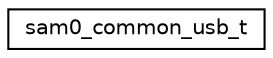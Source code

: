 digraph "Graphical Class Hierarchy"
{
 // LATEX_PDF_SIZE
  edge [fontname="Helvetica",fontsize="10",labelfontname="Helvetica",labelfontsize="10"];
  node [fontname="Helvetica",fontsize="10",shape=record];
  rankdir="LR";
  Node0 [label="sam0_common_usb_t",height=0.2,width=0.4,color="black", fillcolor="white", style="filled",URL="$structsam0__common__usb__t.html",tooltip="sam0 usb peripheral device context"];
}
